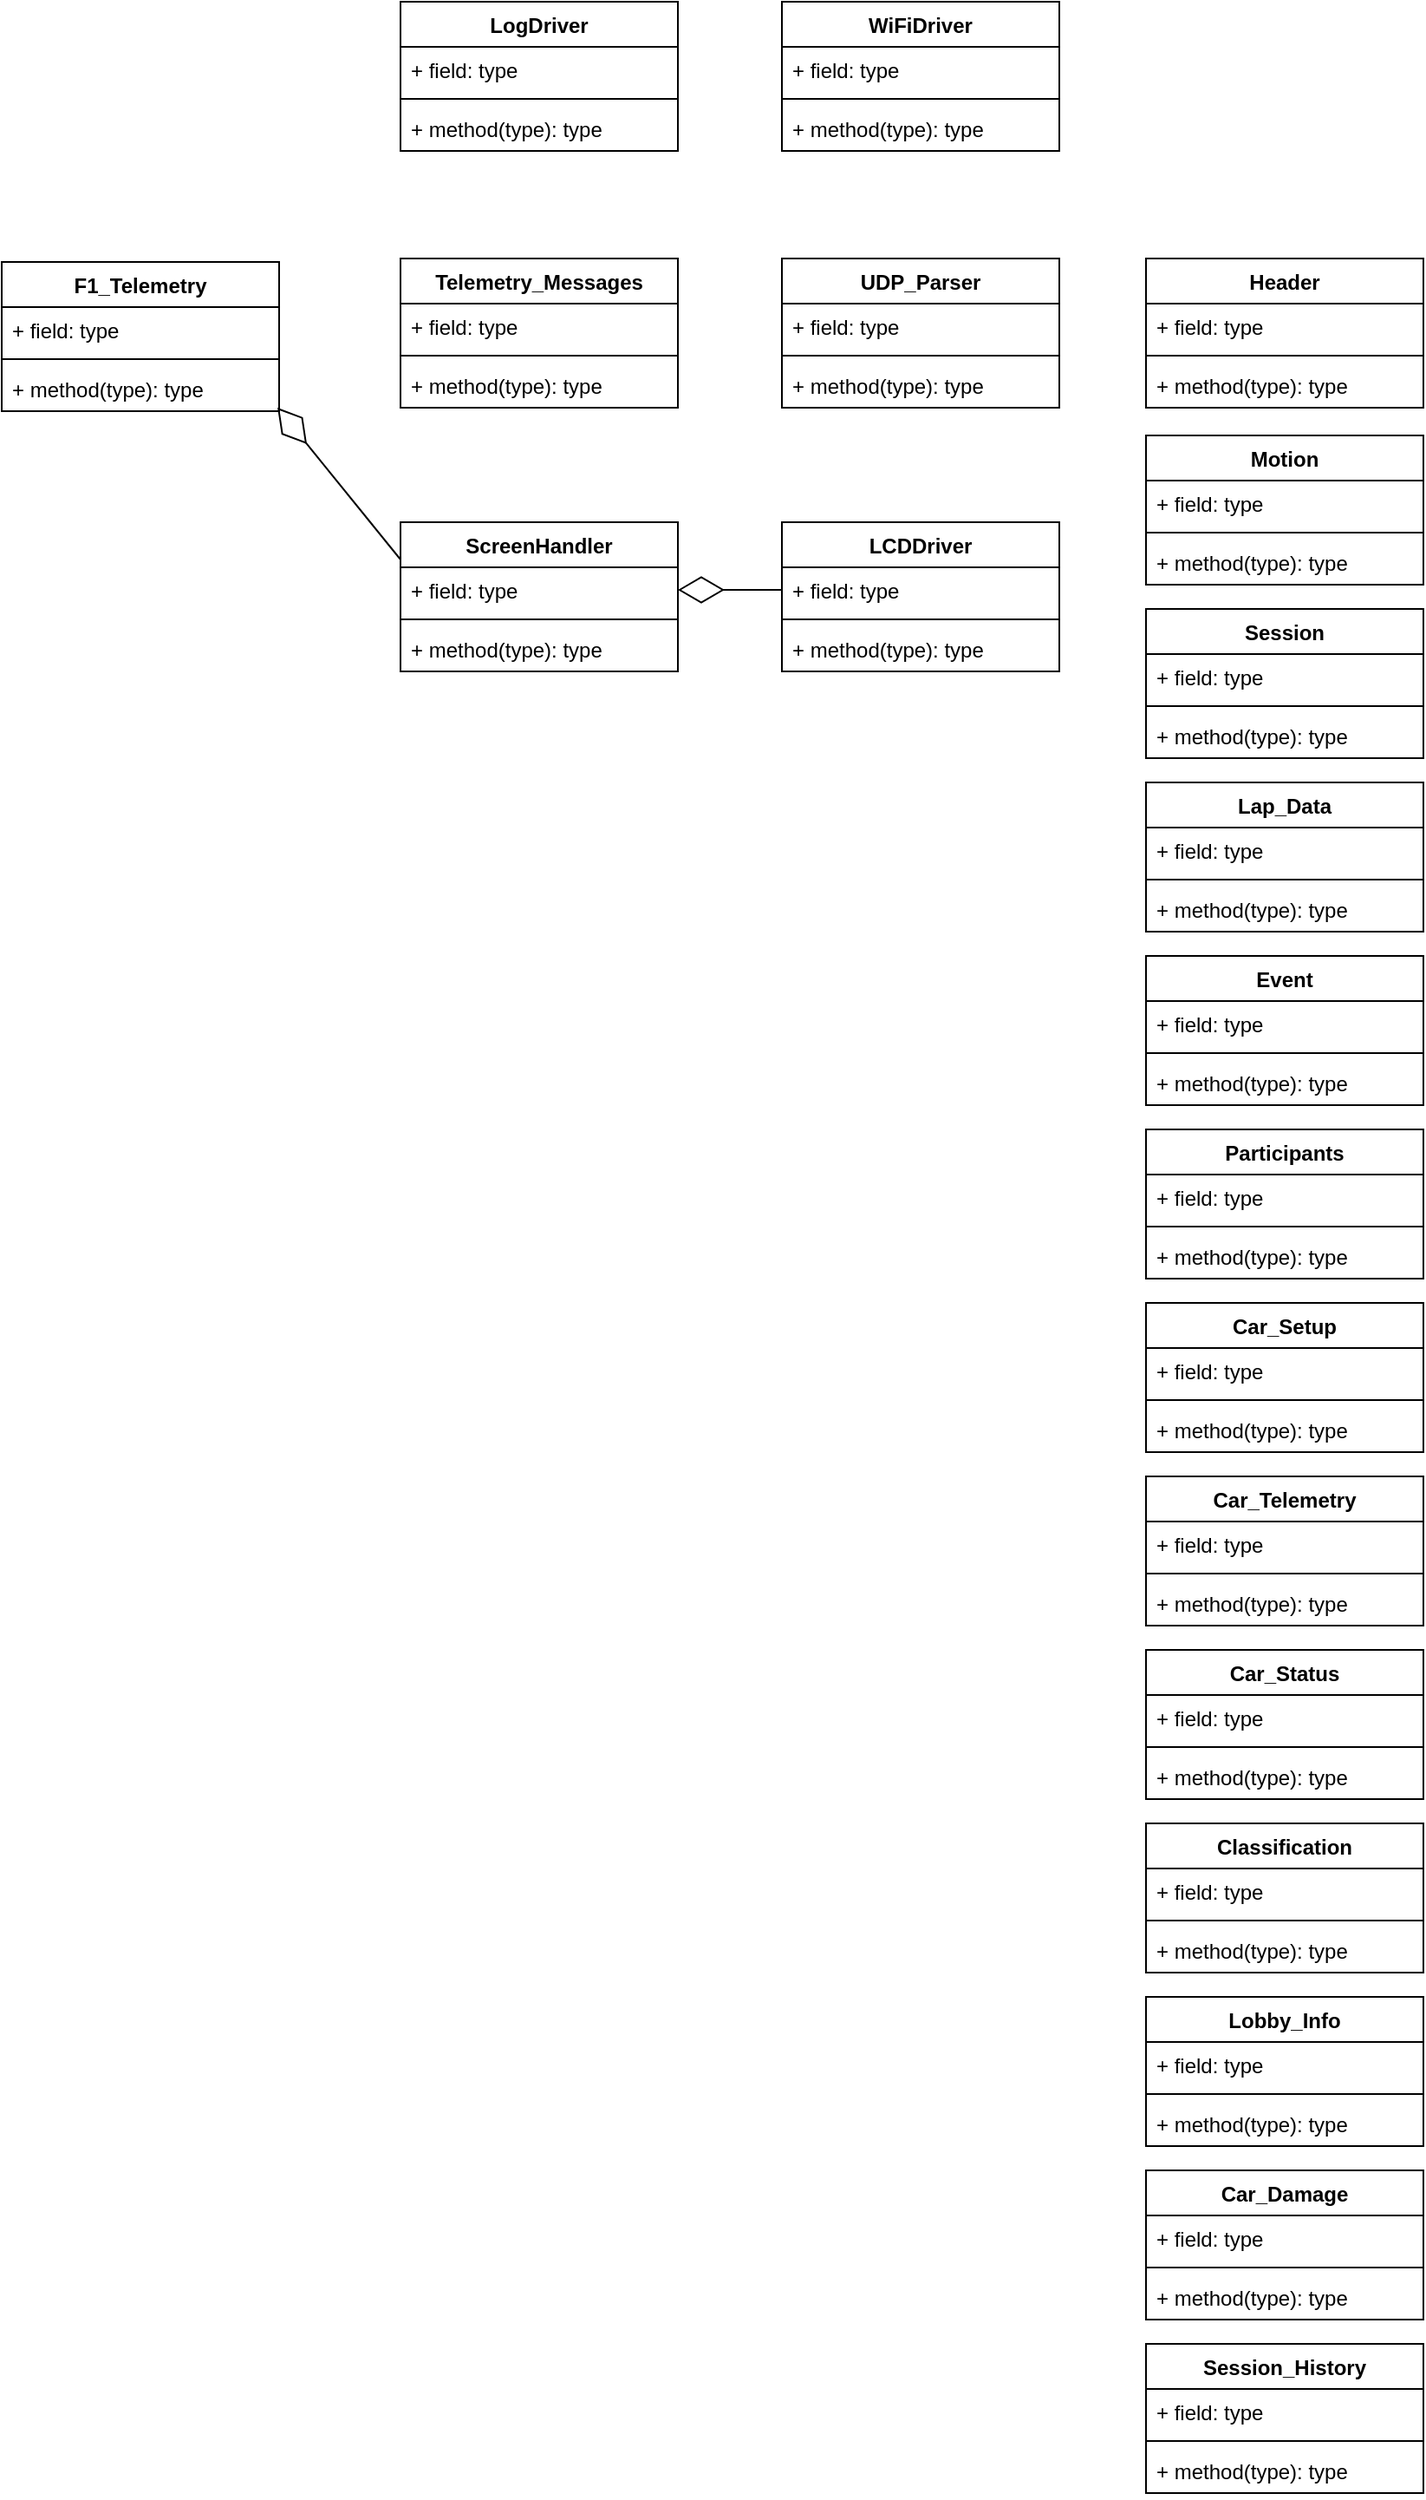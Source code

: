 <mxfile>
    <diagram name="Page-1" id="c4acf3e9-155e-7222-9cf6-157b1a14988f">
        <mxGraphModel dx="1143" dy="489" grid="1" gridSize="10" guides="1" tooltips="1" connect="1" arrows="1" fold="1" page="1" pageScale="1" pageWidth="1169" pageHeight="827" background="none" math="0" shadow="0">
            <root>
                <mxCell id="0"/>
                <mxCell id="1" parent="0"/>
                <mxCell id="bPLm6NgxN6ok5mDcCrMz-1" value="F1_Telemetry" style="swimlane;fontStyle=1;align=center;verticalAlign=top;childLayout=stackLayout;horizontal=1;startSize=26;horizontalStack=0;resizeParent=1;resizeParentMax=0;resizeLast=0;collapsible=1;marginBottom=0;" parent="1" vertex="1">
                    <mxGeometry x="150" y="260" width="160" height="86" as="geometry"/>
                </mxCell>
                <mxCell id="bPLm6NgxN6ok5mDcCrMz-2" value="+ field: type" style="text;strokeColor=none;fillColor=none;align=left;verticalAlign=top;spacingLeft=4;spacingRight=4;overflow=hidden;rotatable=0;points=[[0,0.5],[1,0.5]];portConstraint=eastwest;" parent="bPLm6NgxN6ok5mDcCrMz-1" vertex="1">
                    <mxGeometry y="26" width="160" height="26" as="geometry"/>
                </mxCell>
                <mxCell id="bPLm6NgxN6ok5mDcCrMz-3" value="" style="line;strokeWidth=1;fillColor=none;align=left;verticalAlign=middle;spacingTop=-1;spacingLeft=3;spacingRight=3;rotatable=0;labelPosition=right;points=[];portConstraint=eastwest;" parent="bPLm6NgxN6ok5mDcCrMz-1" vertex="1">
                    <mxGeometry y="52" width="160" height="8" as="geometry"/>
                </mxCell>
                <mxCell id="bPLm6NgxN6ok5mDcCrMz-4" value="+ method(type): type" style="text;strokeColor=none;fillColor=none;align=left;verticalAlign=top;spacingLeft=4;spacingRight=4;overflow=hidden;rotatable=0;points=[[0,0.5],[1,0.5]];portConstraint=eastwest;" parent="bPLm6NgxN6ok5mDcCrMz-1" vertex="1">
                    <mxGeometry y="60" width="160" height="26" as="geometry"/>
                </mxCell>
                <mxCell id="bPLm6NgxN6ok5mDcCrMz-5" value="ScreenHandler" style="swimlane;fontStyle=1;align=center;verticalAlign=top;childLayout=stackLayout;horizontal=1;startSize=26;horizontalStack=0;resizeParent=1;resizeParentMax=0;resizeLast=0;collapsible=1;marginBottom=0;" parent="1" vertex="1">
                    <mxGeometry x="380" y="410" width="160" height="86" as="geometry"/>
                </mxCell>
                <mxCell id="bPLm6NgxN6ok5mDcCrMz-6" value="+ field: type" style="text;strokeColor=none;fillColor=none;align=left;verticalAlign=top;spacingLeft=4;spacingRight=4;overflow=hidden;rotatable=0;points=[[0,0.5],[1,0.5]];portConstraint=eastwest;" parent="bPLm6NgxN6ok5mDcCrMz-5" vertex="1">
                    <mxGeometry y="26" width="160" height="26" as="geometry"/>
                </mxCell>
                <mxCell id="bPLm6NgxN6ok5mDcCrMz-7" value="" style="line;strokeWidth=1;fillColor=none;align=left;verticalAlign=middle;spacingTop=-1;spacingLeft=3;spacingRight=3;rotatable=0;labelPosition=right;points=[];portConstraint=eastwest;" parent="bPLm6NgxN6ok5mDcCrMz-5" vertex="1">
                    <mxGeometry y="52" width="160" height="8" as="geometry"/>
                </mxCell>
                <mxCell id="bPLm6NgxN6ok5mDcCrMz-8" value="+ method(type): type" style="text;strokeColor=none;fillColor=none;align=left;verticalAlign=top;spacingLeft=4;spacingRight=4;overflow=hidden;rotatable=0;points=[[0,0.5],[1,0.5]];portConstraint=eastwest;" parent="bPLm6NgxN6ok5mDcCrMz-5" vertex="1">
                    <mxGeometry y="60" width="160" height="26" as="geometry"/>
                </mxCell>
                <mxCell id="bPLm6NgxN6ok5mDcCrMz-9" value="" style="endArrow=diamondThin;endFill=0;endSize=24;html=1;rounded=0;entryX=0.994;entryY=0.923;entryDx=0;entryDy=0;exitX=0;exitY=0.25;exitDx=0;exitDy=0;entryPerimeter=0;" parent="1" source="bPLm6NgxN6ok5mDcCrMz-5" target="bPLm6NgxN6ok5mDcCrMz-4" edge="1">
                    <mxGeometry width="160" relative="1" as="geometry">
                        <mxPoint x="110" y="450" as="sourcePoint"/>
                        <mxPoint x="270" y="450" as="targetPoint"/>
                    </mxGeometry>
                </mxCell>
                <mxCell id="bPLm6NgxN6ok5mDcCrMz-10" value="LCDDriver" style="swimlane;fontStyle=1;align=center;verticalAlign=top;childLayout=stackLayout;horizontal=1;startSize=26;horizontalStack=0;resizeParent=1;resizeParentMax=0;resizeLast=0;collapsible=1;marginBottom=0;" parent="1" vertex="1">
                    <mxGeometry x="600" y="410" width="160" height="86" as="geometry"/>
                </mxCell>
                <mxCell id="bPLm6NgxN6ok5mDcCrMz-11" value="+ field: type" style="text;strokeColor=none;fillColor=none;align=left;verticalAlign=top;spacingLeft=4;spacingRight=4;overflow=hidden;rotatable=0;points=[[0,0.5],[1,0.5]];portConstraint=eastwest;" parent="bPLm6NgxN6ok5mDcCrMz-10" vertex="1">
                    <mxGeometry y="26" width="160" height="26" as="geometry"/>
                </mxCell>
                <mxCell id="bPLm6NgxN6ok5mDcCrMz-12" value="" style="line;strokeWidth=1;fillColor=none;align=left;verticalAlign=middle;spacingTop=-1;spacingLeft=3;spacingRight=3;rotatable=0;labelPosition=right;points=[];portConstraint=eastwest;" parent="bPLm6NgxN6ok5mDcCrMz-10" vertex="1">
                    <mxGeometry y="52" width="160" height="8" as="geometry"/>
                </mxCell>
                <mxCell id="bPLm6NgxN6ok5mDcCrMz-13" value="+ method(type): type" style="text;strokeColor=none;fillColor=none;align=left;verticalAlign=top;spacingLeft=4;spacingRight=4;overflow=hidden;rotatable=0;points=[[0,0.5],[1,0.5]];portConstraint=eastwest;" parent="bPLm6NgxN6ok5mDcCrMz-10" vertex="1">
                    <mxGeometry y="60" width="160" height="26" as="geometry"/>
                </mxCell>
                <mxCell id="bPLm6NgxN6ok5mDcCrMz-14" value="" style="endArrow=diamondThin;endFill=0;endSize=24;html=1;rounded=0;entryX=1;entryY=0.5;entryDx=0;entryDy=0;exitX=0;exitY=0.5;exitDx=0;exitDy=0;" parent="1" source="bPLm6NgxN6ok5mDcCrMz-11" target="bPLm6NgxN6ok5mDcCrMz-6" edge="1">
                    <mxGeometry width="160" relative="1" as="geometry">
                        <mxPoint x="580" y="620" as="sourcePoint"/>
                        <mxPoint x="740" y="620" as="targetPoint"/>
                    </mxGeometry>
                </mxCell>
                <mxCell id="bPLm6NgxN6ok5mDcCrMz-15" value="Telemetry_Messages" style="swimlane;fontStyle=1;align=center;verticalAlign=top;childLayout=stackLayout;horizontal=1;startSize=26;horizontalStack=0;resizeParent=1;resizeParentMax=0;resizeLast=0;collapsible=1;marginBottom=0;" parent="1" vertex="1">
                    <mxGeometry x="380" y="258" width="160" height="86" as="geometry"/>
                </mxCell>
                <mxCell id="bPLm6NgxN6ok5mDcCrMz-16" value="+ field: type" style="text;strokeColor=none;fillColor=none;align=left;verticalAlign=top;spacingLeft=4;spacingRight=4;overflow=hidden;rotatable=0;points=[[0,0.5],[1,0.5]];portConstraint=eastwest;" parent="bPLm6NgxN6ok5mDcCrMz-15" vertex="1">
                    <mxGeometry y="26" width="160" height="26" as="geometry"/>
                </mxCell>
                <mxCell id="bPLm6NgxN6ok5mDcCrMz-17" value="" style="line;strokeWidth=1;fillColor=none;align=left;verticalAlign=middle;spacingTop=-1;spacingLeft=3;spacingRight=3;rotatable=0;labelPosition=right;points=[];portConstraint=eastwest;" parent="bPLm6NgxN6ok5mDcCrMz-15" vertex="1">
                    <mxGeometry y="52" width="160" height="8" as="geometry"/>
                </mxCell>
                <mxCell id="bPLm6NgxN6ok5mDcCrMz-18" value="+ method(type): type" style="text;strokeColor=none;fillColor=none;align=left;verticalAlign=top;spacingLeft=4;spacingRight=4;overflow=hidden;rotatable=0;points=[[0,0.5],[1,0.5]];portConstraint=eastwest;" parent="bPLm6NgxN6ok5mDcCrMz-15" vertex="1">
                    <mxGeometry y="60" width="160" height="26" as="geometry"/>
                </mxCell>
                <mxCell id="bPLm6NgxN6ok5mDcCrMz-19" value="UDP_Parser" style="swimlane;fontStyle=1;align=center;verticalAlign=top;childLayout=stackLayout;horizontal=1;startSize=26;horizontalStack=0;resizeParent=1;resizeParentMax=0;resizeLast=0;collapsible=1;marginBottom=0;" parent="1" vertex="1">
                    <mxGeometry x="600" y="258" width="160" height="86" as="geometry"/>
                </mxCell>
                <mxCell id="bPLm6NgxN6ok5mDcCrMz-20" value="+ field: type" style="text;strokeColor=none;fillColor=none;align=left;verticalAlign=top;spacingLeft=4;spacingRight=4;overflow=hidden;rotatable=0;points=[[0,0.5],[1,0.5]];portConstraint=eastwest;" parent="bPLm6NgxN6ok5mDcCrMz-19" vertex="1">
                    <mxGeometry y="26" width="160" height="26" as="geometry"/>
                </mxCell>
                <mxCell id="bPLm6NgxN6ok5mDcCrMz-21" value="" style="line;strokeWidth=1;fillColor=none;align=left;verticalAlign=middle;spacingTop=-1;spacingLeft=3;spacingRight=3;rotatable=0;labelPosition=right;points=[];portConstraint=eastwest;" parent="bPLm6NgxN6ok5mDcCrMz-19" vertex="1">
                    <mxGeometry y="52" width="160" height="8" as="geometry"/>
                </mxCell>
                <mxCell id="bPLm6NgxN6ok5mDcCrMz-22" value="+ method(type): type" style="text;strokeColor=none;fillColor=none;align=left;verticalAlign=top;spacingLeft=4;spacingRight=4;overflow=hidden;rotatable=0;points=[[0,0.5],[1,0.5]];portConstraint=eastwest;" parent="bPLm6NgxN6ok5mDcCrMz-19" vertex="1">
                    <mxGeometry y="60" width="160" height="26" as="geometry"/>
                </mxCell>
                <mxCell id="bPLm6NgxN6ok5mDcCrMz-23" value="Header" style="swimlane;fontStyle=1;align=center;verticalAlign=top;childLayout=stackLayout;horizontal=1;startSize=26;horizontalStack=0;resizeParent=1;resizeParentMax=0;resizeLast=0;collapsible=1;marginBottom=0;" parent="1" vertex="1">
                    <mxGeometry x="810" y="258" width="160" height="86" as="geometry"/>
                </mxCell>
                <mxCell id="bPLm6NgxN6ok5mDcCrMz-24" value="+ field: type" style="text;strokeColor=none;fillColor=none;align=left;verticalAlign=top;spacingLeft=4;spacingRight=4;overflow=hidden;rotatable=0;points=[[0,0.5],[1,0.5]];portConstraint=eastwest;" parent="bPLm6NgxN6ok5mDcCrMz-23" vertex="1">
                    <mxGeometry y="26" width="160" height="26" as="geometry"/>
                </mxCell>
                <mxCell id="bPLm6NgxN6ok5mDcCrMz-25" value="" style="line;strokeWidth=1;fillColor=none;align=left;verticalAlign=middle;spacingTop=-1;spacingLeft=3;spacingRight=3;rotatable=0;labelPosition=right;points=[];portConstraint=eastwest;" parent="bPLm6NgxN6ok5mDcCrMz-23" vertex="1">
                    <mxGeometry y="52" width="160" height="8" as="geometry"/>
                </mxCell>
                <mxCell id="bPLm6NgxN6ok5mDcCrMz-26" value="+ method(type): type" style="text;strokeColor=none;fillColor=none;align=left;verticalAlign=top;spacingLeft=4;spacingRight=4;overflow=hidden;rotatable=0;points=[[0,0.5],[1,0.5]];portConstraint=eastwest;" parent="bPLm6NgxN6ok5mDcCrMz-23" vertex="1">
                    <mxGeometry y="60" width="160" height="26" as="geometry"/>
                </mxCell>
                <mxCell id="bPLm6NgxN6ok5mDcCrMz-27" value="Motion" style="swimlane;fontStyle=1;align=center;verticalAlign=top;childLayout=stackLayout;horizontal=1;startSize=26;horizontalStack=0;resizeParent=1;resizeParentMax=0;resizeLast=0;collapsible=1;marginBottom=0;" parent="1" vertex="1">
                    <mxGeometry x="810" y="360" width="160" height="86" as="geometry"/>
                </mxCell>
                <mxCell id="bPLm6NgxN6ok5mDcCrMz-28" value="+ field: type" style="text;strokeColor=none;fillColor=none;align=left;verticalAlign=top;spacingLeft=4;spacingRight=4;overflow=hidden;rotatable=0;points=[[0,0.5],[1,0.5]];portConstraint=eastwest;" parent="bPLm6NgxN6ok5mDcCrMz-27" vertex="1">
                    <mxGeometry y="26" width="160" height="26" as="geometry"/>
                </mxCell>
                <mxCell id="bPLm6NgxN6ok5mDcCrMz-29" value="" style="line;strokeWidth=1;fillColor=none;align=left;verticalAlign=middle;spacingTop=-1;spacingLeft=3;spacingRight=3;rotatable=0;labelPosition=right;points=[];portConstraint=eastwest;" parent="bPLm6NgxN6ok5mDcCrMz-27" vertex="1">
                    <mxGeometry y="52" width="160" height="8" as="geometry"/>
                </mxCell>
                <mxCell id="bPLm6NgxN6ok5mDcCrMz-30" value="+ method(type): type" style="text;strokeColor=none;fillColor=none;align=left;verticalAlign=top;spacingLeft=4;spacingRight=4;overflow=hidden;rotatable=0;points=[[0,0.5],[1,0.5]];portConstraint=eastwest;" parent="bPLm6NgxN6ok5mDcCrMz-27" vertex="1">
                    <mxGeometry y="60" width="160" height="26" as="geometry"/>
                </mxCell>
                <mxCell id="bPLm6NgxN6ok5mDcCrMz-31" value="Session" style="swimlane;fontStyle=1;align=center;verticalAlign=top;childLayout=stackLayout;horizontal=1;startSize=26;horizontalStack=0;resizeParent=1;resizeParentMax=0;resizeLast=0;collapsible=1;marginBottom=0;" parent="1" vertex="1">
                    <mxGeometry x="810" y="460" width="160" height="86" as="geometry"/>
                </mxCell>
                <mxCell id="bPLm6NgxN6ok5mDcCrMz-32" value="+ field: type" style="text;strokeColor=none;fillColor=none;align=left;verticalAlign=top;spacingLeft=4;spacingRight=4;overflow=hidden;rotatable=0;points=[[0,0.5],[1,0.5]];portConstraint=eastwest;" parent="bPLm6NgxN6ok5mDcCrMz-31" vertex="1">
                    <mxGeometry y="26" width="160" height="26" as="geometry"/>
                </mxCell>
                <mxCell id="bPLm6NgxN6ok5mDcCrMz-33" value="" style="line;strokeWidth=1;fillColor=none;align=left;verticalAlign=middle;spacingTop=-1;spacingLeft=3;spacingRight=3;rotatable=0;labelPosition=right;points=[];portConstraint=eastwest;" parent="bPLm6NgxN6ok5mDcCrMz-31" vertex="1">
                    <mxGeometry y="52" width="160" height="8" as="geometry"/>
                </mxCell>
                <mxCell id="bPLm6NgxN6ok5mDcCrMz-34" value="+ method(type): type" style="text;strokeColor=none;fillColor=none;align=left;verticalAlign=top;spacingLeft=4;spacingRight=4;overflow=hidden;rotatable=0;points=[[0,0.5],[1,0.5]];portConstraint=eastwest;" parent="bPLm6NgxN6ok5mDcCrMz-31" vertex="1">
                    <mxGeometry y="60" width="160" height="26" as="geometry"/>
                </mxCell>
                <mxCell id="bPLm6NgxN6ok5mDcCrMz-35" value="Lap_Data" style="swimlane;fontStyle=1;align=center;verticalAlign=top;childLayout=stackLayout;horizontal=1;startSize=26;horizontalStack=0;resizeParent=1;resizeParentMax=0;resizeLast=0;collapsible=1;marginBottom=0;" parent="1" vertex="1">
                    <mxGeometry x="810" y="560" width="160" height="86" as="geometry"/>
                </mxCell>
                <mxCell id="bPLm6NgxN6ok5mDcCrMz-36" value="+ field: type" style="text;strokeColor=none;fillColor=none;align=left;verticalAlign=top;spacingLeft=4;spacingRight=4;overflow=hidden;rotatable=0;points=[[0,0.5],[1,0.5]];portConstraint=eastwest;" parent="bPLm6NgxN6ok5mDcCrMz-35" vertex="1">
                    <mxGeometry y="26" width="160" height="26" as="geometry"/>
                </mxCell>
                <mxCell id="bPLm6NgxN6ok5mDcCrMz-37" value="" style="line;strokeWidth=1;fillColor=none;align=left;verticalAlign=middle;spacingTop=-1;spacingLeft=3;spacingRight=3;rotatable=0;labelPosition=right;points=[];portConstraint=eastwest;" parent="bPLm6NgxN6ok5mDcCrMz-35" vertex="1">
                    <mxGeometry y="52" width="160" height="8" as="geometry"/>
                </mxCell>
                <mxCell id="bPLm6NgxN6ok5mDcCrMz-38" value="+ method(type): type" style="text;strokeColor=none;fillColor=none;align=left;verticalAlign=top;spacingLeft=4;spacingRight=4;overflow=hidden;rotatable=0;points=[[0,0.5],[1,0.5]];portConstraint=eastwest;" parent="bPLm6NgxN6ok5mDcCrMz-35" vertex="1">
                    <mxGeometry y="60" width="160" height="26" as="geometry"/>
                </mxCell>
                <mxCell id="bPLm6NgxN6ok5mDcCrMz-39" value="Event" style="swimlane;fontStyle=1;align=center;verticalAlign=top;childLayout=stackLayout;horizontal=1;startSize=26;horizontalStack=0;resizeParent=1;resizeParentMax=0;resizeLast=0;collapsible=1;marginBottom=0;" parent="1" vertex="1">
                    <mxGeometry x="810" y="660" width="160" height="86" as="geometry"/>
                </mxCell>
                <mxCell id="bPLm6NgxN6ok5mDcCrMz-40" value="+ field: type" style="text;strokeColor=none;fillColor=none;align=left;verticalAlign=top;spacingLeft=4;spacingRight=4;overflow=hidden;rotatable=0;points=[[0,0.5],[1,0.5]];portConstraint=eastwest;" parent="bPLm6NgxN6ok5mDcCrMz-39" vertex="1">
                    <mxGeometry y="26" width="160" height="26" as="geometry"/>
                </mxCell>
                <mxCell id="bPLm6NgxN6ok5mDcCrMz-41" value="" style="line;strokeWidth=1;fillColor=none;align=left;verticalAlign=middle;spacingTop=-1;spacingLeft=3;spacingRight=3;rotatable=0;labelPosition=right;points=[];portConstraint=eastwest;" parent="bPLm6NgxN6ok5mDcCrMz-39" vertex="1">
                    <mxGeometry y="52" width="160" height="8" as="geometry"/>
                </mxCell>
                <mxCell id="bPLm6NgxN6ok5mDcCrMz-42" value="+ method(type): type" style="text;strokeColor=none;fillColor=none;align=left;verticalAlign=top;spacingLeft=4;spacingRight=4;overflow=hidden;rotatable=0;points=[[0,0.5],[1,0.5]];portConstraint=eastwest;" parent="bPLm6NgxN6ok5mDcCrMz-39" vertex="1">
                    <mxGeometry y="60" width="160" height="26" as="geometry"/>
                </mxCell>
                <mxCell id="bPLm6NgxN6ok5mDcCrMz-43" value="Participants" style="swimlane;fontStyle=1;align=center;verticalAlign=top;childLayout=stackLayout;horizontal=1;startSize=26;horizontalStack=0;resizeParent=1;resizeParentMax=0;resizeLast=0;collapsible=1;marginBottom=0;" parent="1" vertex="1">
                    <mxGeometry x="810" y="760" width="160" height="86" as="geometry"/>
                </mxCell>
                <mxCell id="bPLm6NgxN6ok5mDcCrMz-44" value="+ field: type" style="text;strokeColor=none;fillColor=none;align=left;verticalAlign=top;spacingLeft=4;spacingRight=4;overflow=hidden;rotatable=0;points=[[0,0.5],[1,0.5]];portConstraint=eastwest;" parent="bPLm6NgxN6ok5mDcCrMz-43" vertex="1">
                    <mxGeometry y="26" width="160" height="26" as="geometry"/>
                </mxCell>
                <mxCell id="bPLm6NgxN6ok5mDcCrMz-45" value="" style="line;strokeWidth=1;fillColor=none;align=left;verticalAlign=middle;spacingTop=-1;spacingLeft=3;spacingRight=3;rotatable=0;labelPosition=right;points=[];portConstraint=eastwest;" parent="bPLm6NgxN6ok5mDcCrMz-43" vertex="1">
                    <mxGeometry y="52" width="160" height="8" as="geometry"/>
                </mxCell>
                <mxCell id="bPLm6NgxN6ok5mDcCrMz-46" value="+ method(type): type" style="text;strokeColor=none;fillColor=none;align=left;verticalAlign=top;spacingLeft=4;spacingRight=4;overflow=hidden;rotatable=0;points=[[0,0.5],[1,0.5]];portConstraint=eastwest;" parent="bPLm6NgxN6ok5mDcCrMz-43" vertex="1">
                    <mxGeometry y="60" width="160" height="26" as="geometry"/>
                </mxCell>
                <mxCell id="bPLm6NgxN6ok5mDcCrMz-47" value="Car_Setup" style="swimlane;fontStyle=1;align=center;verticalAlign=top;childLayout=stackLayout;horizontal=1;startSize=26;horizontalStack=0;resizeParent=1;resizeParentMax=0;resizeLast=0;collapsible=1;marginBottom=0;" parent="1" vertex="1">
                    <mxGeometry x="810" y="860" width="160" height="86" as="geometry"/>
                </mxCell>
                <mxCell id="bPLm6NgxN6ok5mDcCrMz-48" value="+ field: type" style="text;strokeColor=none;fillColor=none;align=left;verticalAlign=top;spacingLeft=4;spacingRight=4;overflow=hidden;rotatable=0;points=[[0,0.5],[1,0.5]];portConstraint=eastwest;" parent="bPLm6NgxN6ok5mDcCrMz-47" vertex="1">
                    <mxGeometry y="26" width="160" height="26" as="geometry"/>
                </mxCell>
                <mxCell id="bPLm6NgxN6ok5mDcCrMz-49" value="" style="line;strokeWidth=1;fillColor=none;align=left;verticalAlign=middle;spacingTop=-1;spacingLeft=3;spacingRight=3;rotatable=0;labelPosition=right;points=[];portConstraint=eastwest;" parent="bPLm6NgxN6ok5mDcCrMz-47" vertex="1">
                    <mxGeometry y="52" width="160" height="8" as="geometry"/>
                </mxCell>
                <mxCell id="bPLm6NgxN6ok5mDcCrMz-50" value="+ method(type): type" style="text;strokeColor=none;fillColor=none;align=left;verticalAlign=top;spacingLeft=4;spacingRight=4;overflow=hidden;rotatable=0;points=[[0,0.5],[1,0.5]];portConstraint=eastwest;" parent="bPLm6NgxN6ok5mDcCrMz-47" vertex="1">
                    <mxGeometry y="60" width="160" height="26" as="geometry"/>
                </mxCell>
                <mxCell id="bPLm6NgxN6ok5mDcCrMz-51" value="Car_Telemetry" style="swimlane;fontStyle=1;align=center;verticalAlign=top;childLayout=stackLayout;horizontal=1;startSize=26;horizontalStack=0;resizeParent=1;resizeParentMax=0;resizeLast=0;collapsible=1;marginBottom=0;" parent="1" vertex="1">
                    <mxGeometry x="810" y="960" width="160" height="86" as="geometry"/>
                </mxCell>
                <mxCell id="bPLm6NgxN6ok5mDcCrMz-52" value="+ field: type" style="text;strokeColor=none;fillColor=none;align=left;verticalAlign=top;spacingLeft=4;spacingRight=4;overflow=hidden;rotatable=0;points=[[0,0.5],[1,0.5]];portConstraint=eastwest;" parent="bPLm6NgxN6ok5mDcCrMz-51" vertex="1">
                    <mxGeometry y="26" width="160" height="26" as="geometry"/>
                </mxCell>
                <mxCell id="bPLm6NgxN6ok5mDcCrMz-53" value="" style="line;strokeWidth=1;fillColor=none;align=left;verticalAlign=middle;spacingTop=-1;spacingLeft=3;spacingRight=3;rotatable=0;labelPosition=right;points=[];portConstraint=eastwest;" parent="bPLm6NgxN6ok5mDcCrMz-51" vertex="1">
                    <mxGeometry y="52" width="160" height="8" as="geometry"/>
                </mxCell>
                <mxCell id="bPLm6NgxN6ok5mDcCrMz-54" value="+ method(type): type" style="text;strokeColor=none;fillColor=none;align=left;verticalAlign=top;spacingLeft=4;spacingRight=4;overflow=hidden;rotatable=0;points=[[0,0.5],[1,0.5]];portConstraint=eastwest;" parent="bPLm6NgxN6ok5mDcCrMz-51" vertex="1">
                    <mxGeometry y="60" width="160" height="26" as="geometry"/>
                </mxCell>
                <mxCell id="bPLm6NgxN6ok5mDcCrMz-55" value="Car_Status" style="swimlane;fontStyle=1;align=center;verticalAlign=top;childLayout=stackLayout;horizontal=1;startSize=26;horizontalStack=0;resizeParent=1;resizeParentMax=0;resizeLast=0;collapsible=1;marginBottom=0;" parent="1" vertex="1">
                    <mxGeometry x="810" y="1060" width="160" height="86" as="geometry"/>
                </mxCell>
                <mxCell id="bPLm6NgxN6ok5mDcCrMz-56" value="+ field: type" style="text;strokeColor=none;fillColor=none;align=left;verticalAlign=top;spacingLeft=4;spacingRight=4;overflow=hidden;rotatable=0;points=[[0,0.5],[1,0.5]];portConstraint=eastwest;" parent="bPLm6NgxN6ok5mDcCrMz-55" vertex="1">
                    <mxGeometry y="26" width="160" height="26" as="geometry"/>
                </mxCell>
                <mxCell id="bPLm6NgxN6ok5mDcCrMz-57" value="" style="line;strokeWidth=1;fillColor=none;align=left;verticalAlign=middle;spacingTop=-1;spacingLeft=3;spacingRight=3;rotatable=0;labelPosition=right;points=[];portConstraint=eastwest;" parent="bPLm6NgxN6ok5mDcCrMz-55" vertex="1">
                    <mxGeometry y="52" width="160" height="8" as="geometry"/>
                </mxCell>
                <mxCell id="bPLm6NgxN6ok5mDcCrMz-58" value="+ method(type): type" style="text;strokeColor=none;fillColor=none;align=left;verticalAlign=top;spacingLeft=4;spacingRight=4;overflow=hidden;rotatable=0;points=[[0,0.5],[1,0.5]];portConstraint=eastwest;" parent="bPLm6NgxN6ok5mDcCrMz-55" vertex="1">
                    <mxGeometry y="60" width="160" height="26" as="geometry"/>
                </mxCell>
                <mxCell id="bPLm6NgxN6ok5mDcCrMz-59" value="Classification" style="swimlane;fontStyle=1;align=center;verticalAlign=top;childLayout=stackLayout;horizontal=1;startSize=26;horizontalStack=0;resizeParent=1;resizeParentMax=0;resizeLast=0;collapsible=1;marginBottom=0;" parent="1" vertex="1">
                    <mxGeometry x="810" y="1160" width="160" height="86" as="geometry"/>
                </mxCell>
                <mxCell id="bPLm6NgxN6ok5mDcCrMz-60" value="+ field: type" style="text;strokeColor=none;fillColor=none;align=left;verticalAlign=top;spacingLeft=4;spacingRight=4;overflow=hidden;rotatable=0;points=[[0,0.5],[1,0.5]];portConstraint=eastwest;" parent="bPLm6NgxN6ok5mDcCrMz-59" vertex="1">
                    <mxGeometry y="26" width="160" height="26" as="geometry"/>
                </mxCell>
                <mxCell id="bPLm6NgxN6ok5mDcCrMz-61" value="" style="line;strokeWidth=1;fillColor=none;align=left;verticalAlign=middle;spacingTop=-1;spacingLeft=3;spacingRight=3;rotatable=0;labelPosition=right;points=[];portConstraint=eastwest;" parent="bPLm6NgxN6ok5mDcCrMz-59" vertex="1">
                    <mxGeometry y="52" width="160" height="8" as="geometry"/>
                </mxCell>
                <mxCell id="bPLm6NgxN6ok5mDcCrMz-62" value="+ method(type): type" style="text;strokeColor=none;fillColor=none;align=left;verticalAlign=top;spacingLeft=4;spacingRight=4;overflow=hidden;rotatable=0;points=[[0,0.5],[1,0.5]];portConstraint=eastwest;" parent="bPLm6NgxN6ok5mDcCrMz-59" vertex="1">
                    <mxGeometry y="60" width="160" height="26" as="geometry"/>
                </mxCell>
                <mxCell id="bPLm6NgxN6ok5mDcCrMz-63" value="Lobby_Info" style="swimlane;fontStyle=1;align=center;verticalAlign=top;childLayout=stackLayout;horizontal=1;startSize=26;horizontalStack=0;resizeParent=1;resizeParentMax=0;resizeLast=0;collapsible=1;marginBottom=0;" parent="1" vertex="1">
                    <mxGeometry x="810" y="1260" width="160" height="86" as="geometry"/>
                </mxCell>
                <mxCell id="bPLm6NgxN6ok5mDcCrMz-64" value="+ field: type" style="text;strokeColor=none;fillColor=none;align=left;verticalAlign=top;spacingLeft=4;spacingRight=4;overflow=hidden;rotatable=0;points=[[0,0.5],[1,0.5]];portConstraint=eastwest;" parent="bPLm6NgxN6ok5mDcCrMz-63" vertex="1">
                    <mxGeometry y="26" width="160" height="26" as="geometry"/>
                </mxCell>
                <mxCell id="bPLm6NgxN6ok5mDcCrMz-65" value="" style="line;strokeWidth=1;fillColor=none;align=left;verticalAlign=middle;spacingTop=-1;spacingLeft=3;spacingRight=3;rotatable=0;labelPosition=right;points=[];portConstraint=eastwest;" parent="bPLm6NgxN6ok5mDcCrMz-63" vertex="1">
                    <mxGeometry y="52" width="160" height="8" as="geometry"/>
                </mxCell>
                <mxCell id="bPLm6NgxN6ok5mDcCrMz-66" value="+ method(type): type" style="text;strokeColor=none;fillColor=none;align=left;verticalAlign=top;spacingLeft=4;spacingRight=4;overflow=hidden;rotatable=0;points=[[0,0.5],[1,0.5]];portConstraint=eastwest;" parent="bPLm6NgxN6ok5mDcCrMz-63" vertex="1">
                    <mxGeometry y="60" width="160" height="26" as="geometry"/>
                </mxCell>
                <mxCell id="bPLm6NgxN6ok5mDcCrMz-67" value="Car_Damage" style="swimlane;fontStyle=1;align=center;verticalAlign=top;childLayout=stackLayout;horizontal=1;startSize=26;horizontalStack=0;resizeParent=1;resizeParentMax=0;resizeLast=0;collapsible=1;marginBottom=0;" parent="1" vertex="1">
                    <mxGeometry x="810" y="1360" width="160" height="86" as="geometry"/>
                </mxCell>
                <mxCell id="bPLm6NgxN6ok5mDcCrMz-68" value="+ field: type" style="text;strokeColor=none;fillColor=none;align=left;verticalAlign=top;spacingLeft=4;spacingRight=4;overflow=hidden;rotatable=0;points=[[0,0.5],[1,0.5]];portConstraint=eastwest;" parent="bPLm6NgxN6ok5mDcCrMz-67" vertex="1">
                    <mxGeometry y="26" width="160" height="26" as="geometry"/>
                </mxCell>
                <mxCell id="bPLm6NgxN6ok5mDcCrMz-69" value="" style="line;strokeWidth=1;fillColor=none;align=left;verticalAlign=middle;spacingTop=-1;spacingLeft=3;spacingRight=3;rotatable=0;labelPosition=right;points=[];portConstraint=eastwest;" parent="bPLm6NgxN6ok5mDcCrMz-67" vertex="1">
                    <mxGeometry y="52" width="160" height="8" as="geometry"/>
                </mxCell>
                <mxCell id="bPLm6NgxN6ok5mDcCrMz-70" value="+ method(type): type" style="text;strokeColor=none;fillColor=none;align=left;verticalAlign=top;spacingLeft=4;spacingRight=4;overflow=hidden;rotatable=0;points=[[0,0.5],[1,0.5]];portConstraint=eastwest;" parent="bPLm6NgxN6ok5mDcCrMz-67" vertex="1">
                    <mxGeometry y="60" width="160" height="26" as="geometry"/>
                </mxCell>
                <mxCell id="bPLm6NgxN6ok5mDcCrMz-71" value="Session_History" style="swimlane;fontStyle=1;align=center;verticalAlign=top;childLayout=stackLayout;horizontal=1;startSize=26;horizontalStack=0;resizeParent=1;resizeParentMax=0;resizeLast=0;collapsible=1;marginBottom=0;" parent="1" vertex="1">
                    <mxGeometry x="810" y="1460" width="160" height="86" as="geometry"/>
                </mxCell>
                <mxCell id="bPLm6NgxN6ok5mDcCrMz-72" value="+ field: type" style="text;strokeColor=none;fillColor=none;align=left;verticalAlign=top;spacingLeft=4;spacingRight=4;overflow=hidden;rotatable=0;points=[[0,0.5],[1,0.5]];portConstraint=eastwest;" parent="bPLm6NgxN6ok5mDcCrMz-71" vertex="1">
                    <mxGeometry y="26" width="160" height="26" as="geometry"/>
                </mxCell>
                <mxCell id="bPLm6NgxN6ok5mDcCrMz-73" value="" style="line;strokeWidth=1;fillColor=none;align=left;verticalAlign=middle;spacingTop=-1;spacingLeft=3;spacingRight=3;rotatable=0;labelPosition=right;points=[];portConstraint=eastwest;" parent="bPLm6NgxN6ok5mDcCrMz-71" vertex="1">
                    <mxGeometry y="52" width="160" height="8" as="geometry"/>
                </mxCell>
                <mxCell id="bPLm6NgxN6ok5mDcCrMz-74" value="+ method(type): type" style="text;strokeColor=none;fillColor=none;align=left;verticalAlign=top;spacingLeft=4;spacingRight=4;overflow=hidden;rotatable=0;points=[[0,0.5],[1,0.5]];portConstraint=eastwest;" parent="bPLm6NgxN6ok5mDcCrMz-71" vertex="1">
                    <mxGeometry y="60" width="160" height="26" as="geometry"/>
                </mxCell>
                <mxCell id="bPLm6NgxN6ok5mDcCrMz-75" value="LogDriver" style="swimlane;fontStyle=1;align=center;verticalAlign=top;childLayout=stackLayout;horizontal=1;startSize=26;horizontalStack=0;resizeParent=1;resizeParentMax=0;resizeLast=0;collapsible=1;marginBottom=0;" parent="1" vertex="1">
                    <mxGeometry x="380" y="110" width="160" height="86" as="geometry"/>
                </mxCell>
                <mxCell id="bPLm6NgxN6ok5mDcCrMz-76" value="+ field: type" style="text;strokeColor=none;fillColor=none;align=left;verticalAlign=top;spacingLeft=4;spacingRight=4;overflow=hidden;rotatable=0;points=[[0,0.5],[1,0.5]];portConstraint=eastwest;" parent="bPLm6NgxN6ok5mDcCrMz-75" vertex="1">
                    <mxGeometry y="26" width="160" height="26" as="geometry"/>
                </mxCell>
                <mxCell id="bPLm6NgxN6ok5mDcCrMz-77" value="" style="line;strokeWidth=1;fillColor=none;align=left;verticalAlign=middle;spacingTop=-1;spacingLeft=3;spacingRight=3;rotatable=0;labelPosition=right;points=[];portConstraint=eastwest;" parent="bPLm6NgxN6ok5mDcCrMz-75" vertex="1">
                    <mxGeometry y="52" width="160" height="8" as="geometry"/>
                </mxCell>
                <mxCell id="bPLm6NgxN6ok5mDcCrMz-78" value="+ method(type): type" style="text;strokeColor=none;fillColor=none;align=left;verticalAlign=top;spacingLeft=4;spacingRight=4;overflow=hidden;rotatable=0;points=[[0,0.5],[1,0.5]];portConstraint=eastwest;" parent="bPLm6NgxN6ok5mDcCrMz-75" vertex="1">
                    <mxGeometry y="60" width="160" height="26" as="geometry"/>
                </mxCell>
                <mxCell id="iquDBDoEuqEMDiZimgmn-1" value="WiFiDriver" style="swimlane;fontStyle=1;align=center;verticalAlign=top;childLayout=stackLayout;horizontal=1;startSize=26;horizontalStack=0;resizeParent=1;resizeParentMax=0;resizeLast=0;collapsible=1;marginBottom=0;" parent="1" vertex="1">
                    <mxGeometry x="600" y="110" width="160" height="86" as="geometry"/>
                </mxCell>
                <mxCell id="iquDBDoEuqEMDiZimgmn-2" value="+ field: type" style="text;strokeColor=none;fillColor=none;align=left;verticalAlign=top;spacingLeft=4;spacingRight=4;overflow=hidden;rotatable=0;points=[[0,0.5],[1,0.5]];portConstraint=eastwest;" parent="iquDBDoEuqEMDiZimgmn-1" vertex="1">
                    <mxGeometry y="26" width="160" height="26" as="geometry"/>
                </mxCell>
                <mxCell id="iquDBDoEuqEMDiZimgmn-3" value="" style="line;strokeWidth=1;fillColor=none;align=left;verticalAlign=middle;spacingTop=-1;spacingLeft=3;spacingRight=3;rotatable=0;labelPosition=right;points=[];portConstraint=eastwest;" parent="iquDBDoEuqEMDiZimgmn-1" vertex="1">
                    <mxGeometry y="52" width="160" height="8" as="geometry"/>
                </mxCell>
                <mxCell id="iquDBDoEuqEMDiZimgmn-4" value="+ method(type): type" style="text;strokeColor=none;fillColor=none;align=left;verticalAlign=top;spacingLeft=4;spacingRight=4;overflow=hidden;rotatable=0;points=[[0,0.5],[1,0.5]];portConstraint=eastwest;" parent="iquDBDoEuqEMDiZimgmn-1" vertex="1">
                    <mxGeometry y="60" width="160" height="26" as="geometry"/>
                </mxCell>
            </root>
        </mxGraphModel>
    </diagram>
</mxfile>